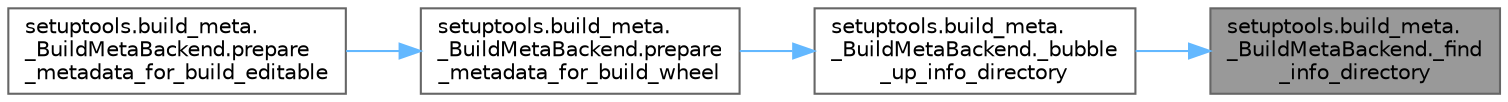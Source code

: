 digraph "setuptools.build_meta._BuildMetaBackend._find_info_directory"
{
 // LATEX_PDF_SIZE
  bgcolor="transparent";
  edge [fontname=Helvetica,fontsize=10,labelfontname=Helvetica,labelfontsize=10];
  node [fontname=Helvetica,fontsize=10,shape=box,height=0.2,width=0.4];
  rankdir="RL";
  Node1 [id="Node000001",label="setuptools.build_meta.\l_BuildMetaBackend._find\l_info_directory",height=0.2,width=0.4,color="gray40", fillcolor="grey60", style="filled", fontcolor="black",tooltip=" "];
  Node1 -> Node2 [id="edge1_Node000001_Node000002",dir="back",color="steelblue1",style="solid",tooltip=" "];
  Node2 [id="Node000002",label="setuptools.build_meta.\l_BuildMetaBackend._bubble\l_up_info_directory",height=0.2,width=0.4,color="grey40", fillcolor="white", style="filled",URL="$classsetuptools_1_1build__meta_1_1___build_meta_backend.html#abf38925cb5298f5390b28420954b3a80",tooltip=" "];
  Node2 -> Node3 [id="edge2_Node000002_Node000003",dir="back",color="steelblue1",style="solid",tooltip=" "];
  Node3 [id="Node000003",label="setuptools.build_meta.\l_BuildMetaBackend.prepare\l_metadata_for_build_wheel",height=0.2,width=0.4,color="grey40", fillcolor="white", style="filled",URL="$classsetuptools_1_1build__meta_1_1___build_meta_backend.html#a2690cacea0d5652f5e2981b5954707e2",tooltip=" "];
  Node3 -> Node4 [id="edge3_Node000003_Node000004",dir="back",color="steelblue1",style="solid",tooltip=" "];
  Node4 [id="Node000004",label="setuptools.build_meta.\l_BuildMetaBackend.prepare\l_metadata_for_build_editable",height=0.2,width=0.4,color="grey40", fillcolor="white", style="filled",URL="$classsetuptools_1_1build__meta_1_1___build_meta_backend.html#a896d60135caf24a93735e07bdca2375f",tooltip=" "];
}
